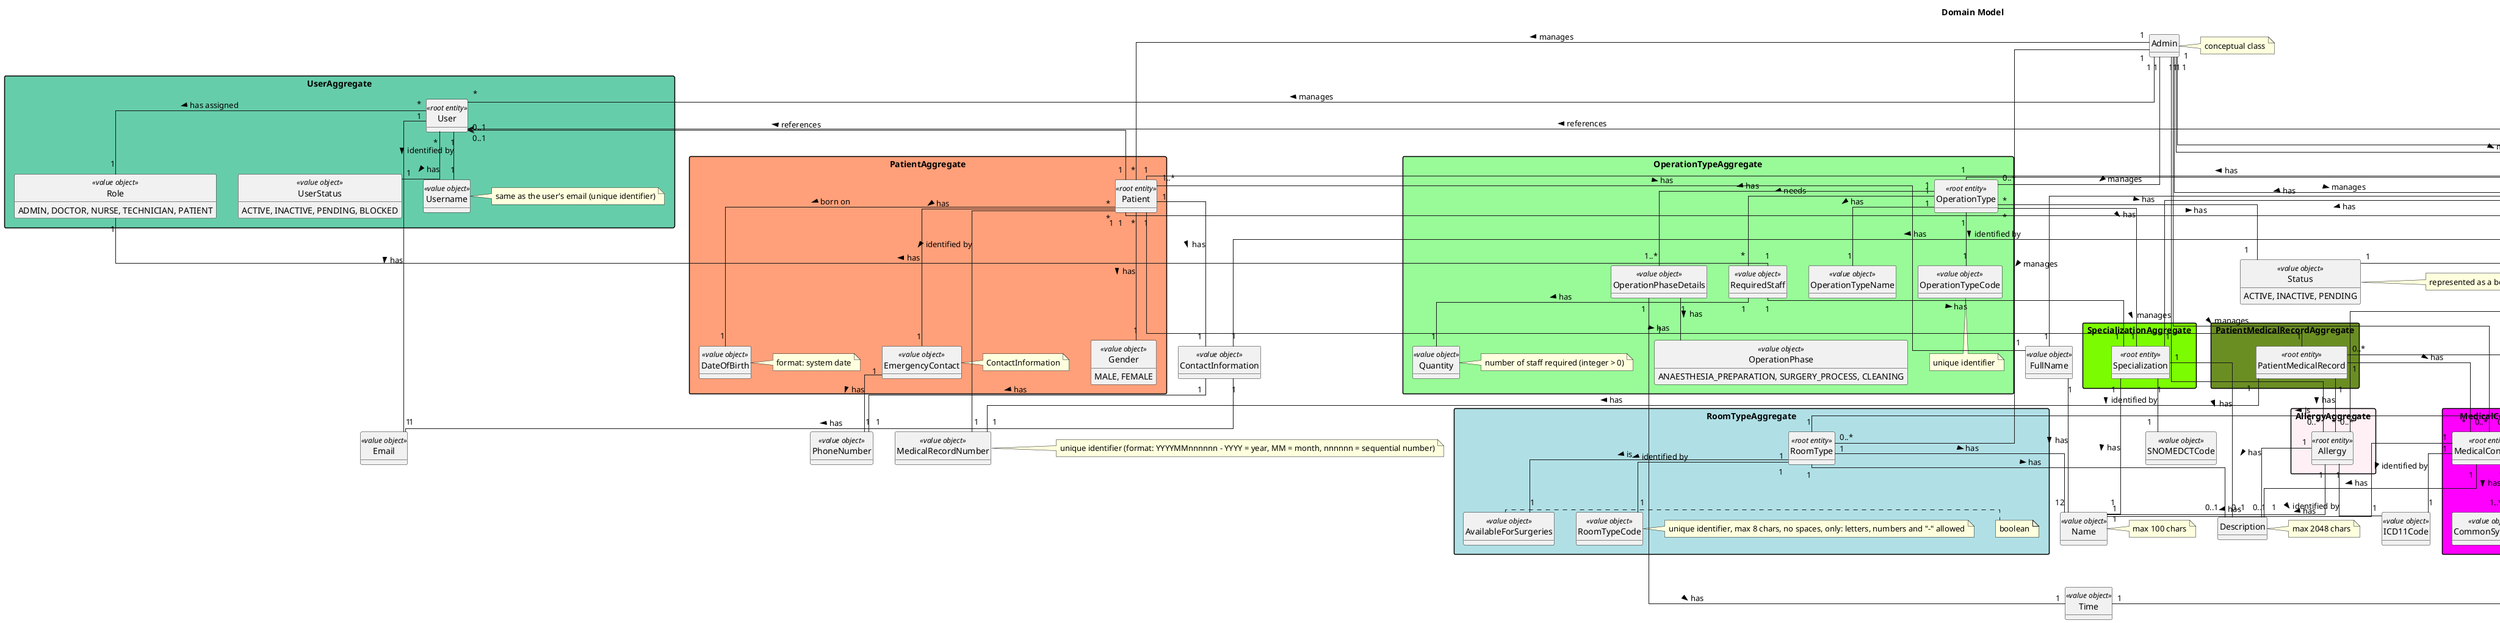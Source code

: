 @startuml domain-model

skinparam packageStyle rectangle
skinparam shadowing false
skinparam classAttributeIconSize 0
skinparam linetype ortho

left to right direction
top to bottom direction

hide methods
hide circle

title Domain Model

package UserAggregate #MediumAquaMarine {
  class User <<root entity>>
  class Username <<value object>>
  note right of Username: same as the user's email (unique identifier)
  class Role <<value object>> {
    ADMIN, DOCTOR, NURSE, TECHNICIAN, PATIENT
  }
  class UserStatus <<value object>> {
    ACTIVE, INACTIVE, PENDING, BLOCKED
  }
}

package PatientAggregate #LightSalmon {
  class Patient <<root entity>>
  class DateOfBirth <<value object>>
  note right of DateOfBirth: format: system date
  class Gender <<value object>> {
    MALE, FEMALE
  }
  class EmergencyContact <<value object>>
  note right of EmergencyContact: ContactInformation
}

package PatientMedicalRecordAggregate #OliveDrab {
  class PatientMedicalRecord <<root entity>>
}

package AllergyAggregate #LavenderBlush {
  class Allergy <<root entity>>
}

package MedicalConditionAggregate #Magenta {
  class MedicalCondition <<root entity>>
  class CommonSymptom <<value object>>
  note right of CommonSymptom: string
}

package SpecializationAggregate #LawnGreen {
  class Specialization <<root entity>>
}

package RoomTypeAggregate #PowderBlue {
  class RoomType <<root entity>>
  class RoomTypeCode <<value object>>
  note right of RoomTypeCode: unique identifier, max 8 chars, no spaces, only: letters, numbers and "-" allowed
  class AvailableForSurgeries <<value object>>
  note right of AvailableForSurgeries: boolean
}

package StaffAggregate #Pink {
  class Staff <<root entity>>
  class LicenseNumber <<value object>>
  note left of LicenseNumber: unique identifier
}

package OperationRequestAggregate #LightGoldenRodYellow {
  class OperationRequest <<root entity>>
  class RequestCode <<value object>>
  note right of RequestCode: unique identifier
  class DeadlineDate <<value object>>
  class Priority <<value object>> {
    ELECTIVE, URGENT, EMERGENCY
  }
}

package OperationTypeAggregate #PaleGreen {
  class OperationType <<root entity>>
  class OperationTypeCode <<value object>>
  note bottom of OperationTypeCode: unique identifier
  class OperationTypeName <<value object>>
  class RequiredStaff <<value object>>
  class Quantity <<value object>>
  note right of Quantity: number of staff required (integer > 0)
  class OperationPhaseDetails <<value object>>
  class OperationPhase <<value object>> {
    ANAESTHESIA_PREPARATION, SURGERY_PROCESS, CLEANING
  }
}

package AppointmentAggregate #IndianRed {
  class Appointment <<root entity>>
  class AppointmentID <<value object>>
  note bottom of AppointmentID: unique identifier
  class AppointmentStatus <<value object>> {
    SCHEDULED, COMPLETED, CANCELED
  }  
}

package SurgeryRoomAggregate #LightBlue {
  class SurgeryRoom <<root entity>>
  class SurgeryRoomNumber <<value object>>
  note bottom of SurgeryRoomNumber: unique identifier
  class RoomCapacity <<value object>>
  class AssignedEquipment <<value object>>
  class RoomStatus <<value object>> {
    AVAILABLE, OCCUPIED, UNDER_MAINTENANCE
  }
}

package LogAggregate #LightGray {
  class Log <<root entity>>
  class LogType <<value object>> {
    DELETION, UPDATE, CREATION
  }
  class EntityType <<value object>> {
    PATIENT, STAFF, OPERATION_TYPE
  }
  class EntityID <<value object>>
  note right of EntityID: Guid
}

class FullName <<value object>>
class Name <<value object>>
note right of Name: max 100 chars
class ContactInformation <<value object>>
class PhoneNumber <<value object>>
class Email <<value object>>
class DateTime <<value object>>
class Date <<value object>>
class Time <<value object>>
class Slot <<value object>>
class Status <<value object>> {
  ACTIVE, INACTIVE, PENDING
}
note right of Status: represented as a bool value
class MedicalRecordNumber <<value object>>
note right of MedicalRecordNumber: unique identifier (format: YYYYMMnnnnnn - YYYY = year, MM = month, nnnnnn = sequential number)
class Description
note right of Description: max 2048 chars
class SNOMEDCTCode <<value object>>
class ICD11Code <<value object>>
class Admin
note right of Admin: conceptual class
class Doctor
note right of Doctor: conceptual class
class Nurse
note top of Nurse: conceptual class
class Technician
note right of Technician: conceptual class

FullName "1" -- "2" Name : > has
ContactInformation "1" -- "1" PhoneNumber : > has
ContactInformation "1" -- "1" Email : > has
EmergencyContact "1" -- "1" PhoneNumber : > has
DateTime "1" -- "1" Date : > has
DateTime "1" -- "1" Time : > has
Slot "1" -- "2" DateTime : > consists of

User "1" -- "1" Username : > identified by
User "1" -- "1" Email : > has
User "*" -- "1" Role : > has assigned
User "*" -- "1" UserStatus : > has

User "0..1" <-- "0..1" Staff : < references
User "0..1" <-- "1" Patient : < references

Patient "1..*" --- "1" FullName : > has
Patient "*" --- "1" DateOfBirth : > born on
Patient "*" --- "1" Gender : > has
Patient "1" --- "1" MedicalRecordNumber : > identified by
Patient "1" --- "1" ContactInformation : > has
Patient "1" --- "1" PatientMedicalRecord : > has
Patient "*" ---"1" EmergencyContact : > has
Patient "1" --- "*" Appointment : > has

PatientMedicalRecord "1" -- "1" MedicalRecordNumber: > has
PatientMedicalRecord "1" -- "*" Allergy : > has
PatientMedicalRecord "1" -- "*" MedicalCondition : > has

Allergy "1" -- "1" ICD11Code : > identified by
Allergy "1" -- "1" Name : > has
Allergy "1" -- "0..1" Description : > has

MedicalCondition "1" -- "1" ICD11Code : > identified by
MedicalCondition "1" -- "1" Name : > has
MedicalCondition "1" -- "1" Description : > has
MedicalCondition "*" -- "1..*" CommonSymptom : > has

Staff "1" -- "1" LicenseNumber : > identified by
Staff "*" -- "1" FullName : > has
Staff "*" -- "1" Specialization : > has
Staff "1" -- "1" ContactInformation : > has
Staff "1" -- "*" Slot : > has
Staff "1" -- "*" Appointment : > has
Staff "*" -- "1" Status : > has

Specialization "1" -- "1" SNOMEDCTCode : > identified by
Specialization "1" -- "1" Name : > has
Specialization "1" -- "0..1" Description : > has

OperationRequest "1" -- "1" RequestCode : > identified by
OperationRequest "*" -- "1" Patient : > has
OperationRequest "*" -- "1" Staff : > requested by
OperationRequest "*" -- "1" OperationType : > has
OperationRequest "*" -- "1" DeadlineDate : > has
OperationRequest "*" -- "1" OperationPriority : > has

OperationType "1" -- "1" OperationTypeCode : > identified by
OperationType "1" -- "1" OperationTypeName : > has
OperationType "1" -- "*" RequiredStaff : > needs
OperationType "*" -- "1" Specialization : > has
OperationType "1" -- "1..*" OperationPhaseDetails : > has
OperationType "*" -- "1" Status : > has
RequiredStaff "1" -- "1" Role : > has
RequiredStaff "1" -- "1" Specialization : > has
RequiredStaff "1" -- "1" Quantity : > has
OperationPhaseDetails "1" -- "1" OperationPhase : > has
OperationPhaseDetails "1" -- "1" Time : > has

Appointment "1" -- "1" AppointmentID : > identified by
Appointment "1" -- "1" OperationRequest : > has
Appointment "*" -- "1" DateTime : > scheduled to
Appointment "*" -- "1" AppointmentStatus : > has
Appointment "*" -- "1" SurgeryRoom : > happens in

SurgeryRoom "1" -- "1" SurgeryRoomNumber : > identified by
SurgeryRoom "*" -- "1" RoomType : > is
SurgeryRoom "*" -- "1" RoomCapacity : > has
SurgeryRoom "*" -- "1..*" AssignedEquipment : > has
SurgeryRoom "*" -- "1" RoomStatus : > has
SurgeryRoom "1" -- "*" Slot : > has

RoomType "1" -- "1" RoomTypeCode : > identified by
RoomType "1" -- "1" Name : > has
RoomType "1" -- "0..1" Description : > has
RoomType "1" -- "1" AvailableForSurgeries : > is

Log "*" -- "1" LogType : > has
Log "*" -- "1" EntityType : > has
Log "*" -- "1" EntityID : > has
Log "*" -- "1" DateTime : > has

Doctor "1" -- "1" Staff : > is
Nurse "1" -- "1" Staff : > is
Technician "1" -- "1" Staff : > is

Admin "1" -- "*" User : > manages
Admin "1" -- "*" Staff : > manages
Admin "1" -- "*" Patient : > manages

Admin "1" -- "0..*" OperationType : > manages
Admin "1" -- "0..*" RoomType : > manages
Admin "1" -- "0..*" SurgeryRoom : > manages
Admin "1" -- "0..*" Appointment : > manages
Admin "1" -- "0..*" Allergy : > manages
Admin "1" -- "0..*" MedicalCondition : > manages
Doctor "1" -- "0..*" OperationRequest : > manages
Doctor "1" -- "0..*" PatientMedicalRecord : > manages
Doctor "1" -- "0..*" Appointment : > manages
Doctor "1" -- "0..*" Allergy : > lists
Doctor "1" -- "0..*" MedicalCondition : > lists

@enduml